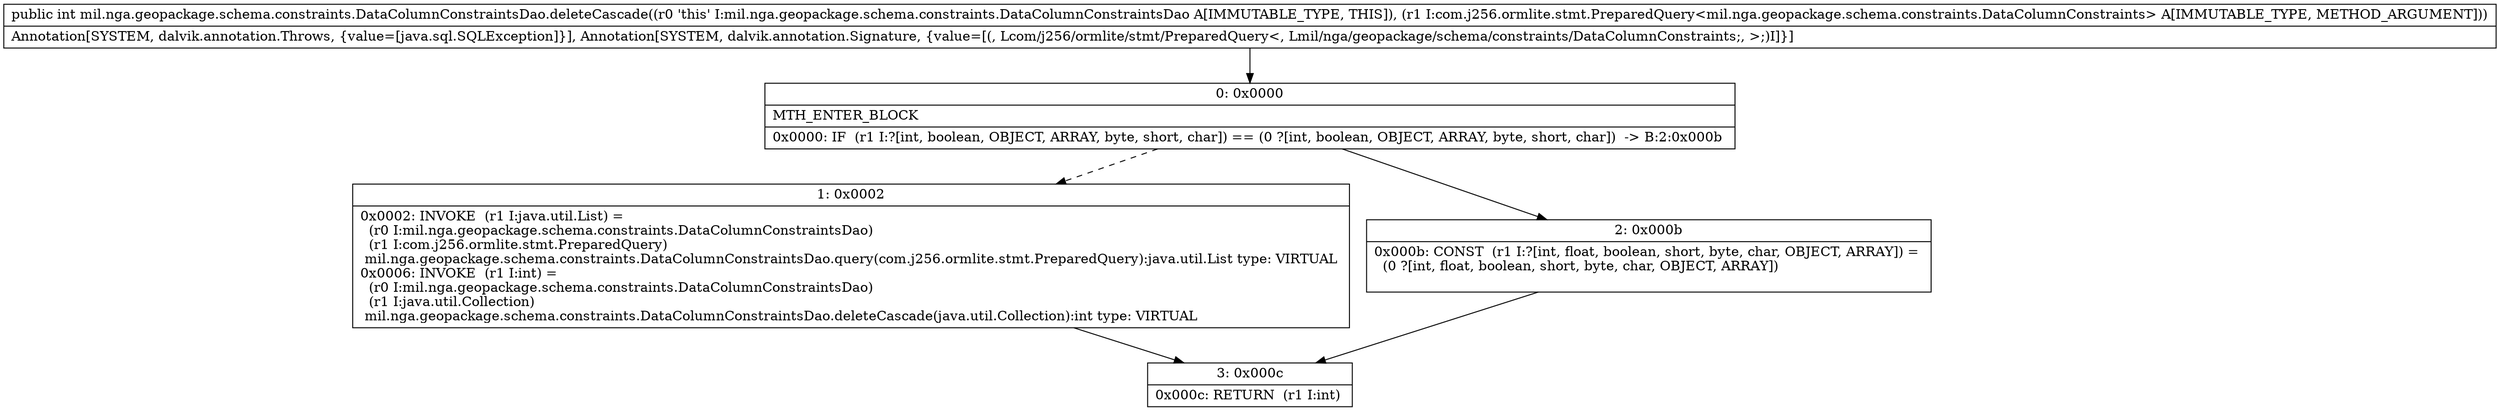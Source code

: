 digraph "CFG formil.nga.geopackage.schema.constraints.DataColumnConstraintsDao.deleteCascade(Lcom\/j256\/ormlite\/stmt\/PreparedQuery;)I" {
Node_0 [shape=record,label="{0\:\ 0x0000|MTH_ENTER_BLOCK\l|0x0000: IF  (r1 I:?[int, boolean, OBJECT, ARRAY, byte, short, char]) == (0 ?[int, boolean, OBJECT, ARRAY, byte, short, char])  \-\> B:2:0x000b \l}"];
Node_1 [shape=record,label="{1\:\ 0x0002|0x0002: INVOKE  (r1 I:java.util.List) = \l  (r0 I:mil.nga.geopackage.schema.constraints.DataColumnConstraintsDao)\l  (r1 I:com.j256.ormlite.stmt.PreparedQuery)\l mil.nga.geopackage.schema.constraints.DataColumnConstraintsDao.query(com.j256.ormlite.stmt.PreparedQuery):java.util.List type: VIRTUAL \l0x0006: INVOKE  (r1 I:int) = \l  (r0 I:mil.nga.geopackage.schema.constraints.DataColumnConstraintsDao)\l  (r1 I:java.util.Collection)\l mil.nga.geopackage.schema.constraints.DataColumnConstraintsDao.deleteCascade(java.util.Collection):int type: VIRTUAL \l}"];
Node_2 [shape=record,label="{2\:\ 0x000b|0x000b: CONST  (r1 I:?[int, float, boolean, short, byte, char, OBJECT, ARRAY]) = \l  (0 ?[int, float, boolean, short, byte, char, OBJECT, ARRAY])\l \l}"];
Node_3 [shape=record,label="{3\:\ 0x000c|0x000c: RETURN  (r1 I:int) \l}"];
MethodNode[shape=record,label="{public int mil.nga.geopackage.schema.constraints.DataColumnConstraintsDao.deleteCascade((r0 'this' I:mil.nga.geopackage.schema.constraints.DataColumnConstraintsDao A[IMMUTABLE_TYPE, THIS]), (r1 I:com.j256.ormlite.stmt.PreparedQuery\<mil.nga.geopackage.schema.constraints.DataColumnConstraints\> A[IMMUTABLE_TYPE, METHOD_ARGUMENT]))  | Annotation[SYSTEM, dalvik.annotation.Throws, \{value=[java.sql.SQLException]\}], Annotation[SYSTEM, dalvik.annotation.Signature, \{value=[(, Lcom\/j256\/ormlite\/stmt\/PreparedQuery\<, Lmil\/nga\/geopackage\/schema\/constraints\/DataColumnConstraints;, \>;)I]\}]\l}"];
MethodNode -> Node_0;
Node_0 -> Node_1[style=dashed];
Node_0 -> Node_2;
Node_1 -> Node_3;
Node_2 -> Node_3;
}

